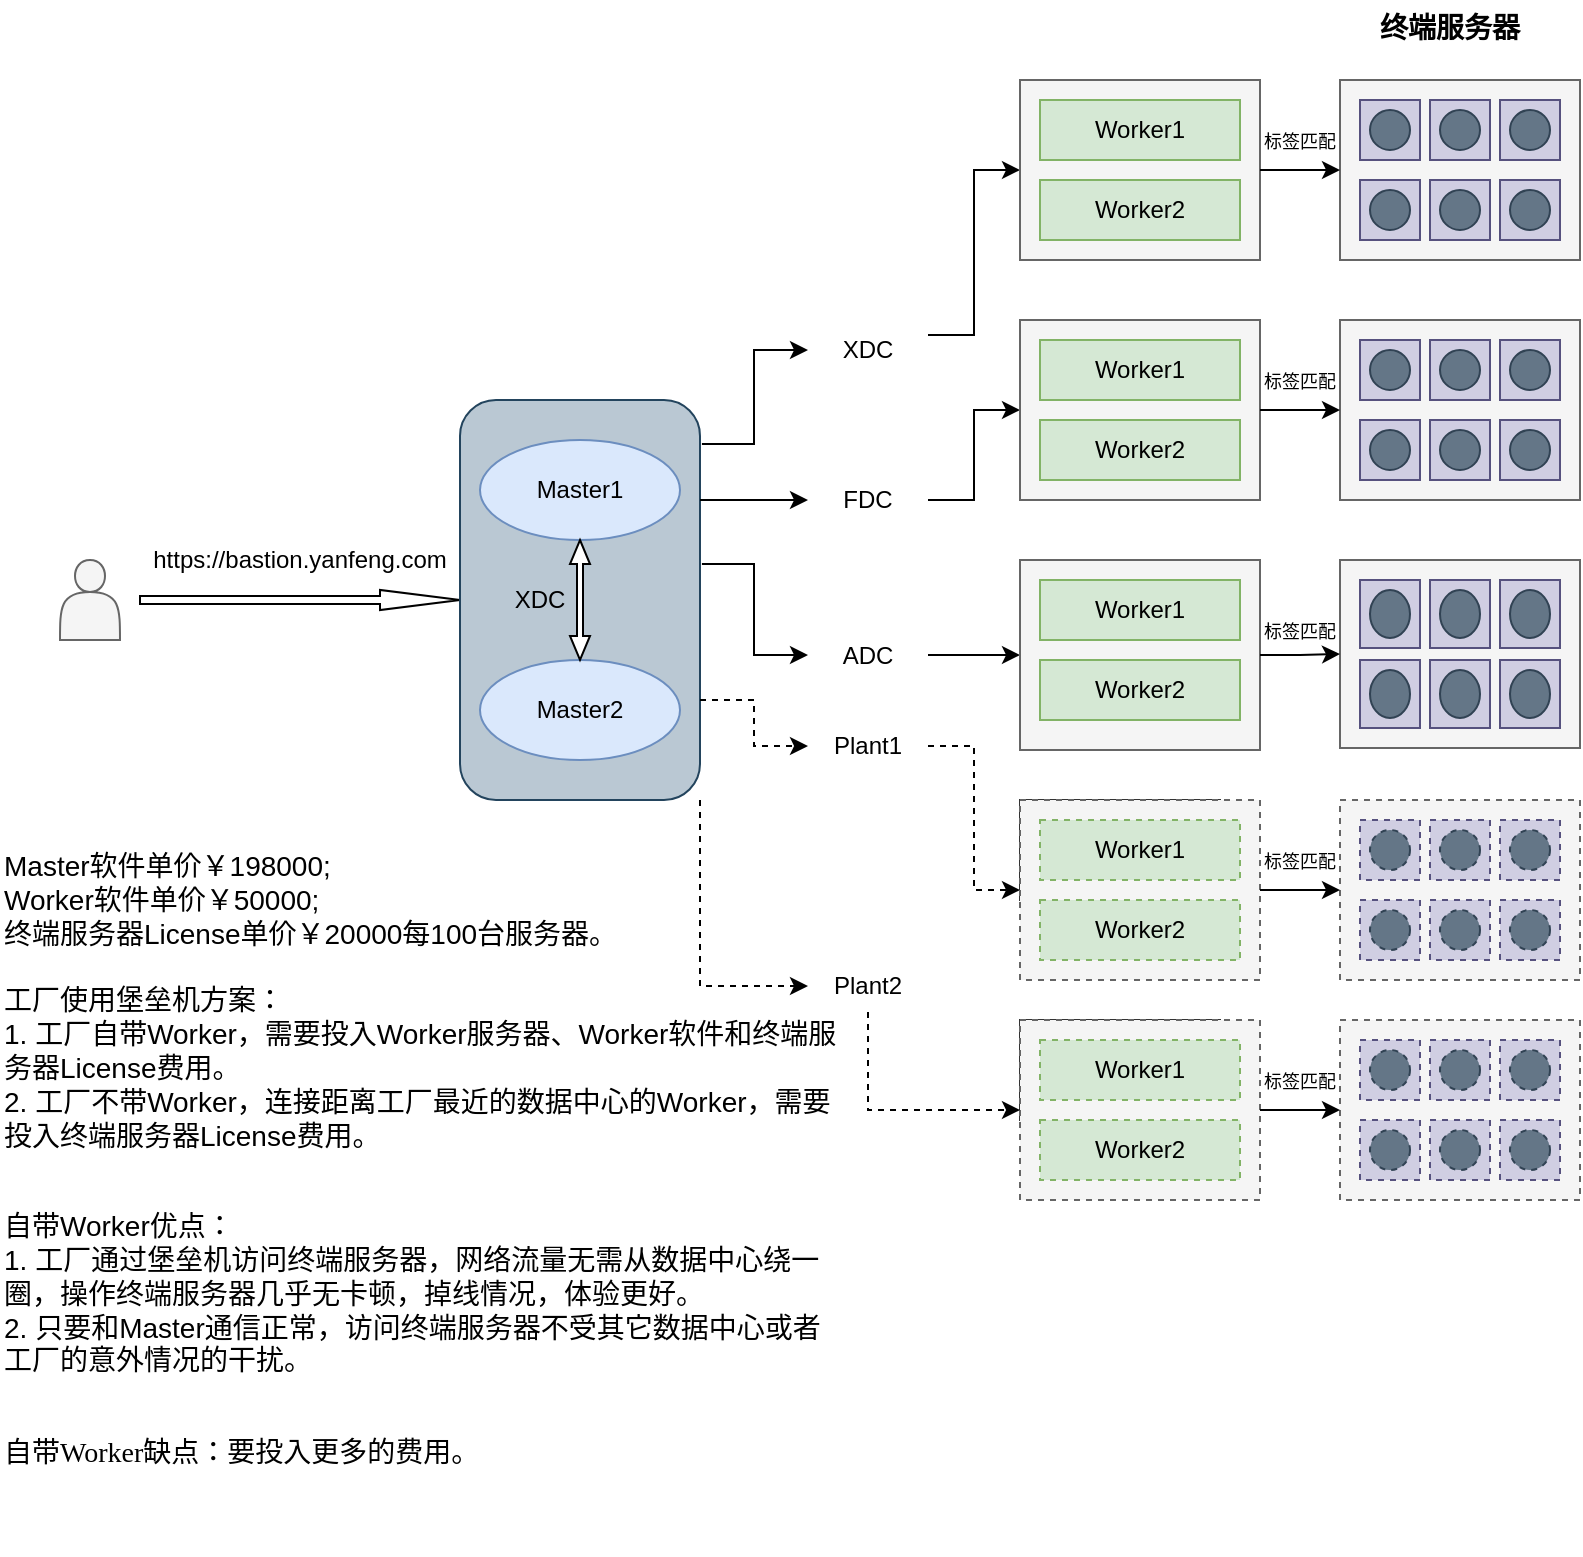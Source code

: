 <mxfile version="24.7.17">
  <diagram name="第 1 页" id="lUHJqOYcLx_I8CIas6FB">
    <mxGraphModel dx="1434" dy="780" grid="1" gridSize="10" guides="1" tooltips="1" connect="1" arrows="1" fold="1" page="1" pageScale="1" pageWidth="827" pageHeight="1169" math="0" shadow="0">
      <root>
        <mxCell id="0" />
        <mxCell id="1" parent="0" />
        <mxCell id="XpDxkfP4jnby5Jq5ViRB-1" value="" style="shape=actor;whiteSpace=wrap;html=1;fillColor=#f5f5f5;strokeColor=#666666;fontColor=#333333;" vertex="1" parent="1">
          <mxGeometry x="40" y="320" width="30" height="40" as="geometry" />
        </mxCell>
        <mxCell id="XpDxkfP4jnby5Jq5ViRB-2" value="" style="html=1;shadow=0;dashed=0;align=center;verticalAlign=middle;shape=mxgraph.arrows2.arrow;dy=0.6;dx=40;notch=0;" vertex="1" parent="1">
          <mxGeometry x="80" y="335" width="160" height="10" as="geometry" />
        </mxCell>
        <mxCell id="XpDxkfP4jnby5Jq5ViRB-19" style="edgeStyle=orthogonalEdgeStyle;rounded=0;orthogonalLoop=1;jettySize=auto;html=1;exitX=1;exitY=0.25;exitDx=0;exitDy=0;entryX=0;entryY=0.5;entryDx=0;entryDy=0;" edge="1" parent="1" source="XpDxkfP4jnby5Jq5ViRB-36" target="XpDxkfP4jnby5Jq5ViRB-13">
          <mxGeometry relative="1" as="geometry" />
        </mxCell>
        <mxCell id="XpDxkfP4jnby5Jq5ViRB-34" style="edgeStyle=orthogonalEdgeStyle;rounded=0;orthogonalLoop=1;jettySize=auto;html=1;exitX=1;exitY=0.5;exitDx=0;exitDy=0;entryX=0;entryY=0.5;entryDx=0;entryDy=0;" edge="1" parent="1" source="XpDxkfP4jnby5Jq5ViRB-37" target="XpDxkfP4jnby5Jq5ViRB-23">
          <mxGeometry relative="1" as="geometry" />
        </mxCell>
        <mxCell id="XpDxkfP4jnby5Jq5ViRB-35" style="edgeStyle=orthogonalEdgeStyle;rounded=0;orthogonalLoop=1;jettySize=auto;html=1;exitX=1;exitY=0.5;exitDx=0;exitDy=0;entryX=0;entryY=0.5;entryDx=0;entryDy=0;" edge="1" parent="1" source="XpDxkfP4jnby5Jq5ViRB-41" target="XpDxkfP4jnby5Jq5ViRB-59">
          <mxGeometry relative="1" as="geometry">
            <mxPoint x="490" y="410" as="targetPoint" />
          </mxGeometry>
        </mxCell>
        <mxCell id="XpDxkfP4jnby5Jq5ViRB-3" value="" style="rounded=1;whiteSpace=wrap;html=1;fillColor=#bac8d3;strokeColor=#23445d;" vertex="1" parent="1">
          <mxGeometry x="240" y="240" width="120" height="200" as="geometry" />
        </mxCell>
        <mxCell id="XpDxkfP4jnby5Jq5ViRB-5" value="Master1" style="ellipse;whiteSpace=wrap;html=1;fillColor=#dae8fc;strokeColor=#6c8ebf;" vertex="1" parent="1">
          <mxGeometry x="250" y="260" width="100" height="50" as="geometry" />
        </mxCell>
        <mxCell id="XpDxkfP4jnby5Jq5ViRB-6" value="Master2" style="ellipse;whiteSpace=wrap;html=1;fillColor=#dae8fc;strokeColor=#6c8ebf;" vertex="1" parent="1">
          <mxGeometry x="250" y="370" width="100" height="50" as="geometry" />
        </mxCell>
        <mxCell id="XpDxkfP4jnby5Jq5ViRB-7" value="" style="shape=doubleArrow;direction=south;whiteSpace=wrap;html=1;" vertex="1" parent="1">
          <mxGeometry x="295" y="310" width="10" height="60" as="geometry" />
        </mxCell>
        <mxCell id="XpDxkfP4jnby5Jq5ViRB-8" value="https://bastion.yanfeng.com" style="text;html=1;align=center;verticalAlign=middle;whiteSpace=wrap;rounded=0;" vertex="1" parent="1">
          <mxGeometry x="130" y="305" width="60" height="30" as="geometry" />
        </mxCell>
        <mxCell id="XpDxkfP4jnby5Jq5ViRB-10" value="XDC" style="text;html=1;align=center;verticalAlign=middle;whiteSpace=wrap;rounded=0;" vertex="1" parent="1">
          <mxGeometry x="250" y="325" width="60" height="30" as="geometry" />
        </mxCell>
        <mxCell id="XpDxkfP4jnby5Jq5ViRB-13" value="" style="rounded=0;whiteSpace=wrap;html=1;fillColor=#f5f5f5;fontColor=#333333;strokeColor=#666666;" vertex="1" parent="1">
          <mxGeometry x="520" y="80" width="120" height="90" as="geometry" />
        </mxCell>
        <mxCell id="XpDxkfP4jnby5Jq5ViRB-23" value="" style="rounded=0;whiteSpace=wrap;html=1;fillColor=#f5f5f5;fontColor=#333333;strokeColor=#666666;" vertex="1" parent="1">
          <mxGeometry x="520" y="200" width="120" height="90" as="geometry" />
        </mxCell>
        <mxCell id="XpDxkfP4jnby5Jq5ViRB-24" value="Worker1" style="rounded=0;whiteSpace=wrap;html=1;fillColor=#d5e8d4;strokeColor=#82b366;" vertex="1" parent="1">
          <mxGeometry x="530" y="210" width="100" height="30" as="geometry" />
        </mxCell>
        <mxCell id="XpDxkfP4jnby5Jq5ViRB-25" value="Worker2" style="rounded=0;whiteSpace=wrap;html=1;fillColor=#d5e8d4;strokeColor=#82b366;" vertex="1" parent="1">
          <mxGeometry x="530" y="250" width="100" height="30" as="geometry" />
        </mxCell>
        <mxCell id="XpDxkfP4jnby5Jq5ViRB-27" value="Worker1" style="rounded=0;whiteSpace=wrap;html=1;fillColor=#d5e8d4;strokeColor=#82b366;" vertex="1" parent="1">
          <mxGeometry x="530" y="90" width="100" height="30" as="geometry" />
        </mxCell>
        <mxCell id="XpDxkfP4jnby5Jq5ViRB-28" value="Worker2" style="rounded=0;whiteSpace=wrap;html=1;fillColor=#d5e8d4;strokeColor=#82b366;" vertex="1" parent="1">
          <mxGeometry x="530" y="130" width="100" height="30" as="geometry" />
        </mxCell>
        <mxCell id="XpDxkfP4jnby5Jq5ViRB-39" value="" style="edgeStyle=orthogonalEdgeStyle;rounded=0;orthogonalLoop=1;jettySize=auto;html=1;exitX=1;exitY=0.25;exitDx=0;exitDy=0;entryX=0;entryY=0.5;entryDx=0;entryDy=0;" edge="1" parent="1" source="XpDxkfP4jnby5Jq5ViRB-3" target="XpDxkfP4jnby5Jq5ViRB-37">
          <mxGeometry relative="1" as="geometry">
            <mxPoint x="360" y="340" as="sourcePoint" />
            <mxPoint x="520" y="310" as="targetPoint" />
          </mxGeometry>
        </mxCell>
        <mxCell id="XpDxkfP4jnby5Jq5ViRB-37" value="FDC" style="text;html=1;align=center;verticalAlign=middle;whiteSpace=wrap;rounded=0;" vertex="1" parent="1">
          <mxGeometry x="414" y="275" width="60" height="30" as="geometry" />
        </mxCell>
        <mxCell id="XpDxkfP4jnby5Jq5ViRB-40" value="" style="edgeStyle=orthogonalEdgeStyle;rounded=0;orthogonalLoop=1;jettySize=auto;html=1;exitX=1.008;exitY=0.11;exitDx=0;exitDy=0;entryX=0;entryY=0.5;entryDx=0;entryDy=0;exitPerimeter=0;" edge="1" parent="1" source="XpDxkfP4jnby5Jq5ViRB-3" target="XpDxkfP4jnby5Jq5ViRB-36">
          <mxGeometry relative="1" as="geometry">
            <mxPoint x="360" y="290" as="sourcePoint" />
            <mxPoint x="520" y="150" as="targetPoint" />
          </mxGeometry>
        </mxCell>
        <mxCell id="XpDxkfP4jnby5Jq5ViRB-36" value="XDC" style="text;html=1;align=center;verticalAlign=middle;whiteSpace=wrap;rounded=0;" vertex="1" parent="1">
          <mxGeometry x="414" y="200" width="60" height="30" as="geometry" />
        </mxCell>
        <mxCell id="XpDxkfP4jnby5Jq5ViRB-42" value="" style="edgeStyle=orthogonalEdgeStyle;rounded=0;orthogonalLoop=1;jettySize=auto;html=1;exitX=1.008;exitY=0.41;exitDx=0;exitDy=0;entryX=0;entryY=0.5;entryDx=0;entryDy=0;exitPerimeter=0;" edge="1" parent="1" source="XpDxkfP4jnby5Jq5ViRB-3" target="XpDxkfP4jnby5Jq5ViRB-41">
          <mxGeometry relative="1" as="geometry">
            <mxPoint x="360" y="390" as="sourcePoint" />
            <mxPoint x="520" y="470" as="targetPoint" />
          </mxGeometry>
        </mxCell>
        <mxCell id="XpDxkfP4jnby5Jq5ViRB-41" value="ADC" style="text;html=1;align=center;verticalAlign=middle;whiteSpace=wrap;rounded=0;" vertex="1" parent="1">
          <mxGeometry x="414" y="352" width="60" height="31" as="geometry" />
        </mxCell>
        <mxCell id="XpDxkfP4jnby5Jq5ViRB-48" style="edgeStyle=orthogonalEdgeStyle;rounded=0;orthogonalLoop=1;jettySize=auto;html=1;entryX=0;entryY=0.5;entryDx=0;entryDy=0;exitX=1;exitY=0.5;exitDx=0;exitDy=0;dashed=1;" edge="1" parent="1" source="XpDxkfP4jnby5Jq5ViRB-49" target="XpDxkfP4jnby5Jq5ViRB-54">
          <mxGeometry relative="1" as="geometry">
            <mxPoint x="450" y="560" as="sourcePoint" />
            <mxPoint x="511" y="565" as="targetPoint" />
          </mxGeometry>
        </mxCell>
        <mxCell id="XpDxkfP4jnby5Jq5ViRB-51" value="" style="edgeStyle=orthogonalEdgeStyle;rounded=0;orthogonalLoop=1;jettySize=auto;html=1;entryX=0;entryY=0.5;entryDx=0;entryDy=0;dashed=1;exitX=1;exitY=0.75;exitDx=0;exitDy=0;" edge="1" parent="1" source="XpDxkfP4jnby5Jq5ViRB-3" target="XpDxkfP4jnby5Jq5ViRB-49">
          <mxGeometry relative="1" as="geometry">
            <mxPoint x="380" y="390" as="sourcePoint" />
            <mxPoint x="520" y="630" as="targetPoint" />
          </mxGeometry>
        </mxCell>
        <mxCell id="XpDxkfP4jnby5Jq5ViRB-49" value="Plant1" style="text;html=1;align=center;verticalAlign=middle;whiteSpace=wrap;rounded=0;" vertex="1" parent="1">
          <mxGeometry x="414" y="400" width="60" height="26" as="geometry" />
        </mxCell>
        <mxCell id="XpDxkfP4jnby5Jq5ViRB-52" value="Worker1" style="rounded=0;whiteSpace=wrap;html=1;strokeColor=#333333;" vertex="1" parent="1">
          <mxGeometry x="520" y="440" width="100" height="50" as="geometry" />
        </mxCell>
        <mxCell id="XpDxkfP4jnby5Jq5ViRB-54" value="" style="rounded=0;whiteSpace=wrap;html=1;dashed=1;strokeColor=#666666;fillColor=#f5f5f5;fontColor=#333333;" vertex="1" parent="1">
          <mxGeometry x="520" y="440" width="120" height="90" as="geometry" />
        </mxCell>
        <mxCell id="XpDxkfP4jnby5Jq5ViRB-55" value="Worker1" style="rounded=0;whiteSpace=wrap;html=1;dashed=1;strokeColor=#82b366;fillColor=#d5e8d4;" vertex="1" parent="1">
          <mxGeometry x="530" y="450" width="100" height="30" as="geometry" />
        </mxCell>
        <mxCell id="XpDxkfP4jnby5Jq5ViRB-56" value="Worker2" style="rounded=0;whiteSpace=wrap;html=1;dashed=1;strokeColor=#82b366;fillColor=#d5e8d4;" vertex="1" parent="1">
          <mxGeometry x="530" y="490" width="100" height="30" as="geometry" />
        </mxCell>
        <mxCell id="XpDxkfP4jnby5Jq5ViRB-59" value="" style="rounded=0;whiteSpace=wrap;html=1;fillColor=#f5f5f5;fontColor=#333333;strokeColor=#666666;" vertex="1" parent="1">
          <mxGeometry x="520" y="320" width="120" height="95" as="geometry" />
        </mxCell>
        <mxCell id="XpDxkfP4jnby5Jq5ViRB-60" value="Worker1" style="rounded=0;whiteSpace=wrap;html=1;fillColor=#d5e8d4;strokeColor=#82b366;" vertex="1" parent="1">
          <mxGeometry x="530" y="330" width="100" height="30" as="geometry" />
        </mxCell>
        <mxCell id="XpDxkfP4jnby5Jq5ViRB-61" value="Worker2" style="rounded=0;whiteSpace=wrap;html=1;fillColor=#d5e8d4;strokeColor=#82b366;" vertex="1" parent="1">
          <mxGeometry x="530" y="370" width="100" height="30" as="geometry" />
        </mxCell>
        <mxCell id="XpDxkfP4jnby5Jq5ViRB-65" value="Worker1" style="rounded=0;whiteSpace=wrap;html=1;strokeColor=#333333;" vertex="1" parent="1">
          <mxGeometry x="520" y="550" width="100" height="50" as="geometry" />
        </mxCell>
        <mxCell id="XpDxkfP4jnby5Jq5ViRB-66" value="" style="rounded=0;whiteSpace=wrap;html=1;dashed=1;strokeColor=#666666;fillColor=#f5f5f5;fontColor=#333333;" vertex="1" parent="1">
          <mxGeometry x="520" y="550" width="120" height="90" as="geometry" />
        </mxCell>
        <mxCell id="XpDxkfP4jnby5Jq5ViRB-67" value="Worker1" style="rounded=0;whiteSpace=wrap;html=1;dashed=1;strokeColor=#82b366;fillColor=#d5e8d4;" vertex="1" parent="1">
          <mxGeometry x="530" y="560" width="100" height="30" as="geometry" />
        </mxCell>
        <mxCell id="XpDxkfP4jnby5Jq5ViRB-68" value="Worker2" style="rounded=0;whiteSpace=wrap;html=1;dashed=1;strokeColor=#82b366;fillColor=#d5e8d4;" vertex="1" parent="1">
          <mxGeometry x="530" y="600" width="100" height="30" as="geometry" />
        </mxCell>
        <mxCell id="XpDxkfP4jnby5Jq5ViRB-69" value="" style="edgeStyle=orthogonalEdgeStyle;rounded=0;orthogonalLoop=1;jettySize=auto;html=1;dashed=1;exitX=1;exitY=1;exitDx=0;exitDy=0;entryX=0;entryY=0.5;entryDx=0;entryDy=0;" edge="1" parent="1" source="XpDxkfP4jnby5Jq5ViRB-3" target="XpDxkfP4jnby5Jq5ViRB-70">
          <mxGeometry relative="1" as="geometry">
            <mxPoint x="370" y="430" as="sourcePoint" />
            <mxPoint x="390" y="490" as="targetPoint" />
            <Array as="points">
              <mxPoint x="360" y="533" />
            </Array>
          </mxGeometry>
        </mxCell>
        <mxCell id="XpDxkfP4jnby5Jq5ViRB-70" value="Plant2" style="text;html=1;align=center;verticalAlign=middle;whiteSpace=wrap;rounded=0;" vertex="1" parent="1">
          <mxGeometry x="414" y="520" width="60" height="26" as="geometry" />
        </mxCell>
        <mxCell id="XpDxkfP4jnby5Jq5ViRB-72" style="edgeStyle=orthogonalEdgeStyle;rounded=0;orthogonalLoop=1;jettySize=auto;html=1;entryX=0;entryY=0.5;entryDx=0;entryDy=0;exitX=0.5;exitY=1;exitDx=0;exitDy=0;dashed=1;" edge="1" parent="1" source="XpDxkfP4jnby5Jq5ViRB-70" target="XpDxkfP4jnby5Jq5ViRB-66">
          <mxGeometry relative="1" as="geometry">
            <mxPoint x="484" y="423" as="sourcePoint" />
            <mxPoint x="530" y="495" as="targetPoint" />
          </mxGeometry>
        </mxCell>
        <mxCell id="XpDxkfP4jnby5Jq5ViRB-73" value="&lt;p style=&quot;line-height: 100%;&quot;&gt;&lt;/p&gt;&lt;div style=&quot;font-size: 14px;&quot;&gt;&lt;span style=&quot;background-color: initial;&quot;&gt;Master软件单价￥198000;&lt;/span&gt;&lt;/div&gt;&lt;font face=&quot;Helvetica&quot; style=&quot;&quot;&gt;&lt;div style=&quot;font-size: 14px;&quot;&gt;&lt;span style=&quot;background-color: initial;&quot;&gt;Worker软件单价￥50000;&lt;/span&gt;&lt;/div&gt;&lt;span style=&quot;font-size: 14px;&quot;&gt;&lt;div style=&quot;&quot;&gt;&lt;span style=&quot;background-color: initial;&quot;&gt;终端服务器&lt;/span&gt;&lt;span style=&quot;background-color: initial;&quot;&gt;License单价￥20000每100台服务器。&lt;/span&gt;&lt;/div&gt;&lt;/span&gt;&lt;div style=&quot;&quot;&gt;&lt;span style=&quot;font-size: 14px;&quot;&gt;&lt;br&gt;&lt;/span&gt;&lt;/div&gt;&lt;span style=&quot;font-size: 14px; background-color: initial;&quot;&gt;&lt;div style=&quot;&quot;&gt;&lt;span style=&quot;background-color: initial;&quot;&gt;工厂使用堡垒机方案：&lt;/span&gt;&lt;/div&gt;&lt;/span&gt;&lt;span style=&quot;font-size: 14px; background-color: initial;&quot;&gt;&lt;div style=&quot;&quot;&gt;&lt;font style=&quot;background-color: initial; font-size: 12px;&quot; face=&quot;Helvetica&quot;&gt;&lt;span style=&quot;font-size: 14px; background-color: initial;&quot;&gt;1. 工厂自带Worker，需要投入Worker服务器、&lt;/span&gt;&lt;span style=&quot;font-size: 14px; background-color: initial;&quot;&gt;Worker软件和&lt;/span&gt;&lt;/font&gt;&lt;span style=&quot;background-color: initial;&quot;&gt;&lt;font face=&quot;Helvetica&quot;&gt;终端服务器&lt;/font&gt;&lt;/span&gt;&lt;span style=&quot;background-color: initial;&quot;&gt;&lt;font face=&quot;Helvetica&quot;&gt;&lt;span style=&quot;background-color: initial;&quot;&gt;License费用。&lt;/span&gt;&lt;/font&gt;&lt;/span&gt;&lt;/div&gt;&lt;div style=&quot;&quot;&gt;&lt;font style=&quot;background-color: initial;&quot; face=&quot;Helvetica&quot;&gt;&lt;span style=&quot;background-color: initial;&quot;&gt;2. 工厂不带Worker，连接距离工厂最近的数据中心的Worker，需要投入&lt;/span&gt;&lt;/font&gt;&lt;span style=&quot;background-color: initial;&quot;&gt;&lt;font face=&quot;Helvetica&quot;&gt;终端服务器&lt;/font&gt;&lt;/span&gt;&lt;span style=&quot;background-color: initial;&quot;&gt;&lt;font face=&quot;Helvetica&quot;&gt;&lt;span style=&quot;background-color: initial;&quot;&gt;License费用。&lt;/span&gt;&lt;/font&gt;&lt;/span&gt;&lt;/div&gt;&lt;/span&gt;&lt;/font&gt;&lt;p style=&quot;line-height: 100%;&quot;&gt;&lt;/p&gt;&lt;div style=&quot;&quot;&gt;&lt;span style=&quot;font-size: 14px;&quot;&gt;&lt;br&gt;&lt;/span&gt;&lt;/div&gt;&lt;font face=&quot;Helvetica&quot; style=&quot;font-size: 14px;&quot;&gt;&lt;div style=&quot;&quot;&gt;&lt;span style=&quot;background-color: initial;&quot;&gt;自带Worker优点：&lt;/span&gt;&lt;/div&gt;&lt;span style=&quot;background-color: initial;&quot;&gt;&lt;div style=&quot;&quot;&gt;&lt;span style=&quot;background-color: initial;&quot;&gt;1. 工厂通过堡垒机访问终端服务器，网络流量无需从数据中心绕一圈，操作&lt;/span&gt;&lt;span style=&quot;background-color: initial;&quot;&gt;终端&lt;/span&gt;&lt;span style=&quot;background-color: initial;&quot;&gt;服务器几乎无卡顿，掉线情况，体验更好。&lt;/span&gt;&lt;/div&gt;&lt;/span&gt;&lt;/font&gt;&lt;font face=&quot;Helvetica&quot; style=&quot;font-size: 14px;&quot;&gt;&lt;span style=&quot;background-color: initial;&quot;&gt;&lt;div style=&quot;&quot;&gt;&lt;span style=&quot;background-color: initial;&quot;&gt;2. 只要和Master通信正常，访问&lt;/span&gt;&lt;span style=&quot;background-color: initial;&quot;&gt;终端&lt;/span&gt;&lt;span style=&quot;background-color: initial;&quot;&gt;服务器不受其它数据中心或者工厂的意外情况的干扰。&lt;/span&gt;&lt;/div&gt;&lt;/span&gt;&lt;/font&gt;&lt;p&gt;&lt;/p&gt;&lt;p style=&quot;line-height: 100%;&quot;&gt;&lt;/p&gt;&lt;div style=&quot;&quot;&gt;&lt;font face=&quot;rnTIwr-ZT3x2AIq3CJ2m&quot;&gt;&lt;span style=&quot;font-size: 14px;&quot;&gt;&lt;br&gt;&lt;/span&gt;&lt;/font&gt;&lt;/div&gt;&lt;font style=&quot;font-size: 14px;&quot;&gt;&lt;div style=&quot;&quot;&gt;&lt;span style=&quot;font-family: rnTIwr-ZT3x2AIq3CJ2m; background-color: initial;&quot;&gt;自带Worker缺点：&lt;/span&gt;&lt;span style=&quot;font-family: rnTIwr-ZT3x2AIq3CJ2m; background-color: initial;&quot;&gt;要投入更多的费用。&lt;/span&gt;&lt;/div&gt;&lt;/font&gt;&lt;p&gt;&lt;/p&gt;&lt;p style=&quot;line-height: 100%; font-size: 14px;&quot;&gt;&lt;b style=&quot;background-color: initial;&quot;&gt;&lt;br&gt;&lt;/b&gt;&lt;/p&gt;" style="text;html=1;align=left;verticalAlign=middle;whiteSpace=wrap;rounded=0;" vertex="1" parent="1">
          <mxGeometry x="10" y="560" width="420" height="150" as="geometry" />
        </mxCell>
        <mxCell id="XpDxkfP4jnby5Jq5ViRB-78" value="" style="rounded=0;whiteSpace=wrap;html=1;fillColor=#f5f5f5;fontColor=#333333;strokeColor=#666666;" vertex="1" parent="1">
          <mxGeometry x="680" y="80" width="120" height="90" as="geometry" />
        </mxCell>
        <mxCell id="XpDxkfP4jnby5Jq5ViRB-79" value="" style="whiteSpace=wrap;html=1;aspect=fixed;fillColor=#d0cee2;strokeColor=#56517e;" vertex="1" parent="1">
          <mxGeometry x="690" y="90" width="30" height="30" as="geometry" />
        </mxCell>
        <mxCell id="XpDxkfP4jnby5Jq5ViRB-80" value="" style="ellipse;whiteSpace=wrap;html=1;aspect=fixed;fillColor=#647687;fontColor=#ffffff;strokeColor=#314354;" vertex="1" parent="1">
          <mxGeometry x="695" y="95" width="20" height="20" as="geometry" />
        </mxCell>
        <mxCell id="XpDxkfP4jnby5Jq5ViRB-83" value="" style="whiteSpace=wrap;html=1;aspect=fixed;fillColor=#d0cee2;strokeColor=#56517e;" vertex="1" parent="1">
          <mxGeometry x="725" y="90" width="30" height="30" as="geometry" />
        </mxCell>
        <mxCell id="XpDxkfP4jnby5Jq5ViRB-84" value="" style="ellipse;whiteSpace=wrap;html=1;aspect=fixed;fillColor=#647687;fontColor=#ffffff;strokeColor=#314354;" vertex="1" parent="1">
          <mxGeometry x="730" y="95" width="20" height="20" as="geometry" />
        </mxCell>
        <mxCell id="XpDxkfP4jnby5Jq5ViRB-85" value="" style="whiteSpace=wrap;html=1;aspect=fixed;fillColor=#d0cee2;strokeColor=#56517e;" vertex="1" parent="1">
          <mxGeometry x="760" y="90" width="30" height="30" as="geometry" />
        </mxCell>
        <mxCell id="XpDxkfP4jnby5Jq5ViRB-86" value="" style="ellipse;whiteSpace=wrap;html=1;aspect=fixed;fillColor=#647687;fontColor=#ffffff;strokeColor=#314354;" vertex="1" parent="1">
          <mxGeometry x="765" y="95" width="20" height="20" as="geometry" />
        </mxCell>
        <mxCell id="XpDxkfP4jnby5Jq5ViRB-88" value="" style="whiteSpace=wrap;html=1;aspect=fixed;fillColor=#d0cee2;strokeColor=#56517e;" vertex="1" parent="1">
          <mxGeometry x="690" y="130" width="30" height="30" as="geometry" />
        </mxCell>
        <mxCell id="XpDxkfP4jnby5Jq5ViRB-89" value="" style="ellipse;whiteSpace=wrap;html=1;aspect=fixed;fillColor=#647687;fontColor=#ffffff;strokeColor=#314354;" vertex="1" parent="1">
          <mxGeometry x="695" y="135" width="20" height="20" as="geometry" />
        </mxCell>
        <mxCell id="XpDxkfP4jnby5Jq5ViRB-90" value="" style="whiteSpace=wrap;html=1;aspect=fixed;fillColor=#d0cee2;strokeColor=#56517e;" vertex="1" parent="1">
          <mxGeometry x="725" y="130" width="30" height="30" as="geometry" />
        </mxCell>
        <mxCell id="XpDxkfP4jnby5Jq5ViRB-91" value="" style="ellipse;whiteSpace=wrap;html=1;aspect=fixed;fillColor=#647687;fontColor=#ffffff;strokeColor=#314354;" vertex="1" parent="1">
          <mxGeometry x="730" y="135" width="20" height="20" as="geometry" />
        </mxCell>
        <mxCell id="XpDxkfP4jnby5Jq5ViRB-92" value="" style="whiteSpace=wrap;html=1;aspect=fixed;fillColor=#d0cee2;strokeColor=#56517e;" vertex="1" parent="1">
          <mxGeometry x="760" y="130" width="30" height="30" as="geometry" />
        </mxCell>
        <mxCell id="XpDxkfP4jnby5Jq5ViRB-93" value="" style="ellipse;whiteSpace=wrap;html=1;aspect=fixed;fillColor=#647687;fontColor=#ffffff;strokeColor=#314354;" vertex="1" parent="1">
          <mxGeometry x="765" y="135" width="20" height="20" as="geometry" />
        </mxCell>
        <mxCell id="XpDxkfP4jnby5Jq5ViRB-120" value="" style="rounded=0;whiteSpace=wrap;html=1;fillColor=#f5f5f5;fontColor=#333333;strokeColor=#666666;" vertex="1" parent="1">
          <mxGeometry x="680" y="200" width="120" height="90" as="geometry" />
        </mxCell>
        <mxCell id="XpDxkfP4jnby5Jq5ViRB-121" value="" style="whiteSpace=wrap;html=1;aspect=fixed;fillColor=#d0cee2;strokeColor=#56517e;" vertex="1" parent="1">
          <mxGeometry x="690" y="210" width="30" height="30" as="geometry" />
        </mxCell>
        <mxCell id="XpDxkfP4jnby5Jq5ViRB-122" value="" style="ellipse;whiteSpace=wrap;html=1;aspect=fixed;fillColor=#647687;fontColor=#ffffff;strokeColor=#314354;" vertex="1" parent="1">
          <mxGeometry x="695" y="215" width="20" height="20" as="geometry" />
        </mxCell>
        <mxCell id="XpDxkfP4jnby5Jq5ViRB-123" value="" style="whiteSpace=wrap;html=1;aspect=fixed;fillColor=#d0cee2;strokeColor=#56517e;" vertex="1" parent="1">
          <mxGeometry x="725" y="210" width="30" height="30" as="geometry" />
        </mxCell>
        <mxCell id="XpDxkfP4jnby5Jq5ViRB-124" value="" style="ellipse;whiteSpace=wrap;html=1;aspect=fixed;fillColor=#647687;fontColor=#ffffff;strokeColor=#314354;" vertex="1" parent="1">
          <mxGeometry x="730" y="215" width="20" height="20" as="geometry" />
        </mxCell>
        <mxCell id="XpDxkfP4jnby5Jq5ViRB-125" value="" style="whiteSpace=wrap;html=1;aspect=fixed;fillColor=#d0cee2;strokeColor=#56517e;" vertex="1" parent="1">
          <mxGeometry x="760" y="210" width="30" height="30" as="geometry" />
        </mxCell>
        <mxCell id="XpDxkfP4jnby5Jq5ViRB-126" value="" style="ellipse;whiteSpace=wrap;html=1;aspect=fixed;fillColor=#647687;fontColor=#ffffff;strokeColor=#314354;" vertex="1" parent="1">
          <mxGeometry x="765" y="215" width="20" height="20" as="geometry" />
        </mxCell>
        <mxCell id="XpDxkfP4jnby5Jq5ViRB-127" value="" style="whiteSpace=wrap;html=1;aspect=fixed;fillColor=#d0cee2;strokeColor=#56517e;" vertex="1" parent="1">
          <mxGeometry x="690" y="250" width="30" height="30" as="geometry" />
        </mxCell>
        <mxCell id="XpDxkfP4jnby5Jq5ViRB-128" value="" style="ellipse;whiteSpace=wrap;html=1;aspect=fixed;fillColor=#647687;fontColor=#ffffff;strokeColor=#314354;" vertex="1" parent="1">
          <mxGeometry x="695" y="255" width="20" height="20" as="geometry" />
        </mxCell>
        <mxCell id="XpDxkfP4jnby5Jq5ViRB-129" value="" style="whiteSpace=wrap;html=1;aspect=fixed;fillColor=#d0cee2;strokeColor=#56517e;" vertex="1" parent="1">
          <mxGeometry x="725" y="250" width="30" height="30" as="geometry" />
        </mxCell>
        <mxCell id="XpDxkfP4jnby5Jq5ViRB-130" value="" style="ellipse;whiteSpace=wrap;html=1;aspect=fixed;fillColor=#647687;fontColor=#ffffff;strokeColor=#314354;" vertex="1" parent="1">
          <mxGeometry x="730" y="255" width="20" height="20" as="geometry" />
        </mxCell>
        <mxCell id="XpDxkfP4jnby5Jq5ViRB-131" value="" style="whiteSpace=wrap;html=1;aspect=fixed;fillColor=#d0cee2;strokeColor=#56517e;" vertex="1" parent="1">
          <mxGeometry x="760" y="250" width="30" height="30" as="geometry" />
        </mxCell>
        <mxCell id="XpDxkfP4jnby5Jq5ViRB-132" value="" style="ellipse;whiteSpace=wrap;html=1;aspect=fixed;fillColor=#647687;fontColor=#ffffff;strokeColor=#314354;" vertex="1" parent="1">
          <mxGeometry x="765" y="255" width="20" height="20" as="geometry" />
        </mxCell>
        <mxCell id="XpDxkfP4jnby5Jq5ViRB-133" value="" style="rounded=0;whiteSpace=wrap;html=1;fillColor=#f5f5f5;fontColor=#333333;strokeColor=#666666;" vertex="1" parent="1">
          <mxGeometry x="680" y="320" width="120" height="94" as="geometry" />
        </mxCell>
        <mxCell id="XpDxkfP4jnby5Jq5ViRB-134" value="" style="whiteSpace=wrap;html=1;aspect=fixed;fillColor=#d0cee2;strokeColor=#56517e;" vertex="1" parent="1">
          <mxGeometry x="690" y="330" width="30" height="34" as="geometry" />
        </mxCell>
        <mxCell id="XpDxkfP4jnby5Jq5ViRB-135" value="" style="ellipse;whiteSpace=wrap;html=1;aspect=fixed;fillColor=#647687;fontColor=#ffffff;strokeColor=#314354;" vertex="1" parent="1">
          <mxGeometry x="695" y="335" width="20" height="24" as="geometry" />
        </mxCell>
        <mxCell id="XpDxkfP4jnby5Jq5ViRB-136" value="" style="whiteSpace=wrap;html=1;aspect=fixed;fillColor=#d0cee2;strokeColor=#56517e;" vertex="1" parent="1">
          <mxGeometry x="725" y="330" width="30" height="34" as="geometry" />
        </mxCell>
        <mxCell id="XpDxkfP4jnby5Jq5ViRB-137" value="" style="ellipse;whiteSpace=wrap;html=1;aspect=fixed;fillColor=#647687;fontColor=#ffffff;strokeColor=#314354;" vertex="1" parent="1">
          <mxGeometry x="730" y="335" width="20" height="24" as="geometry" />
        </mxCell>
        <mxCell id="XpDxkfP4jnby5Jq5ViRB-138" value="" style="whiteSpace=wrap;html=1;aspect=fixed;fillColor=#d0cee2;strokeColor=#56517e;" vertex="1" parent="1">
          <mxGeometry x="760" y="330" width="30" height="34" as="geometry" />
        </mxCell>
        <mxCell id="XpDxkfP4jnby5Jq5ViRB-139" value="" style="ellipse;whiteSpace=wrap;html=1;aspect=fixed;fillColor=#647687;fontColor=#ffffff;strokeColor=#314354;" vertex="1" parent="1">
          <mxGeometry x="765" y="335" width="20" height="24" as="geometry" />
        </mxCell>
        <mxCell id="XpDxkfP4jnby5Jq5ViRB-140" value="" style="whiteSpace=wrap;html=1;aspect=fixed;fillColor=#d0cee2;strokeColor=#56517e;" vertex="1" parent="1">
          <mxGeometry x="690" y="370" width="30" height="34" as="geometry" />
        </mxCell>
        <mxCell id="XpDxkfP4jnby5Jq5ViRB-141" value="" style="ellipse;whiteSpace=wrap;html=1;aspect=fixed;fillColor=#647687;fontColor=#ffffff;strokeColor=#314354;" vertex="1" parent="1">
          <mxGeometry x="695" y="375" width="20" height="24" as="geometry" />
        </mxCell>
        <mxCell id="XpDxkfP4jnby5Jq5ViRB-142" value="" style="whiteSpace=wrap;html=1;aspect=fixed;fillColor=#d0cee2;strokeColor=#56517e;" vertex="1" parent="1">
          <mxGeometry x="725" y="370" width="30" height="34" as="geometry" />
        </mxCell>
        <mxCell id="XpDxkfP4jnby5Jq5ViRB-143" value="" style="ellipse;whiteSpace=wrap;html=1;aspect=fixed;fillColor=#647687;fontColor=#ffffff;strokeColor=#314354;" vertex="1" parent="1">
          <mxGeometry x="730" y="375" width="20" height="24" as="geometry" />
        </mxCell>
        <mxCell id="XpDxkfP4jnby5Jq5ViRB-144" value="" style="whiteSpace=wrap;html=1;aspect=fixed;fillColor=#d0cee2;strokeColor=#56517e;" vertex="1" parent="1">
          <mxGeometry x="760" y="370" width="30" height="34" as="geometry" />
        </mxCell>
        <mxCell id="XpDxkfP4jnby5Jq5ViRB-145" value="" style="ellipse;whiteSpace=wrap;html=1;aspect=fixed;fillColor=#647687;fontColor=#ffffff;strokeColor=#314354;" vertex="1" parent="1">
          <mxGeometry x="765" y="375" width="20" height="24" as="geometry" />
        </mxCell>
        <mxCell id="XpDxkfP4jnby5Jq5ViRB-146" value="" style="rounded=0;whiteSpace=wrap;html=1;fillColor=#f5f5f5;fontColor=#333333;strokeColor=#666666;dashed=1;" vertex="1" parent="1">
          <mxGeometry x="680" y="440" width="120" height="90" as="geometry" />
        </mxCell>
        <mxCell id="XpDxkfP4jnby5Jq5ViRB-147" value="" style="whiteSpace=wrap;html=1;aspect=fixed;fillColor=#d0cee2;strokeColor=#56517e;dashed=1;" vertex="1" parent="1">
          <mxGeometry x="690" y="450" width="30" height="30" as="geometry" />
        </mxCell>
        <mxCell id="XpDxkfP4jnby5Jq5ViRB-148" value="" style="ellipse;whiteSpace=wrap;html=1;aspect=fixed;fillColor=#647687;fontColor=#ffffff;strokeColor=#314354;dashed=1;" vertex="1" parent="1">
          <mxGeometry x="695" y="455" width="20" height="20" as="geometry" />
        </mxCell>
        <mxCell id="XpDxkfP4jnby5Jq5ViRB-149" value="" style="whiteSpace=wrap;html=1;aspect=fixed;fillColor=#d0cee2;strokeColor=#56517e;dashed=1;" vertex="1" parent="1">
          <mxGeometry x="725" y="450" width="30" height="30" as="geometry" />
        </mxCell>
        <mxCell id="XpDxkfP4jnby5Jq5ViRB-150" value="" style="ellipse;whiteSpace=wrap;html=1;aspect=fixed;fillColor=#647687;fontColor=#ffffff;strokeColor=#314354;dashed=1;" vertex="1" parent="1">
          <mxGeometry x="730" y="455" width="20" height="20" as="geometry" />
        </mxCell>
        <mxCell id="XpDxkfP4jnby5Jq5ViRB-151" value="" style="whiteSpace=wrap;html=1;aspect=fixed;fillColor=#d0cee2;strokeColor=#56517e;dashed=1;" vertex="1" parent="1">
          <mxGeometry x="760" y="450" width="30" height="30" as="geometry" />
        </mxCell>
        <mxCell id="XpDxkfP4jnby5Jq5ViRB-152" value="" style="ellipse;whiteSpace=wrap;html=1;aspect=fixed;fillColor=#647687;fontColor=#ffffff;strokeColor=#314354;dashed=1;" vertex="1" parent="1">
          <mxGeometry x="765" y="455" width="20" height="20" as="geometry" />
        </mxCell>
        <mxCell id="XpDxkfP4jnby5Jq5ViRB-153" value="" style="whiteSpace=wrap;html=1;aspect=fixed;fillColor=#d0cee2;strokeColor=#56517e;dashed=1;" vertex="1" parent="1">
          <mxGeometry x="690" y="490" width="30" height="30" as="geometry" />
        </mxCell>
        <mxCell id="XpDxkfP4jnby5Jq5ViRB-154" value="" style="ellipse;whiteSpace=wrap;html=1;aspect=fixed;fillColor=#647687;fontColor=#ffffff;strokeColor=#314354;dashed=1;" vertex="1" parent="1">
          <mxGeometry x="695" y="495" width="20" height="20" as="geometry" />
        </mxCell>
        <mxCell id="XpDxkfP4jnby5Jq5ViRB-155" value="" style="whiteSpace=wrap;html=1;aspect=fixed;fillColor=#d0cee2;strokeColor=#56517e;dashed=1;" vertex="1" parent="1">
          <mxGeometry x="725" y="490" width="30" height="30" as="geometry" />
        </mxCell>
        <mxCell id="XpDxkfP4jnby5Jq5ViRB-156" value="" style="ellipse;whiteSpace=wrap;html=1;aspect=fixed;fillColor=#647687;fontColor=#ffffff;strokeColor=#314354;dashed=1;" vertex="1" parent="1">
          <mxGeometry x="730" y="495" width="20" height="20" as="geometry" />
        </mxCell>
        <mxCell id="XpDxkfP4jnby5Jq5ViRB-157" value="" style="whiteSpace=wrap;html=1;aspect=fixed;fillColor=#d0cee2;strokeColor=#56517e;dashed=1;" vertex="1" parent="1">
          <mxGeometry x="760" y="490" width="30" height="30" as="geometry" />
        </mxCell>
        <mxCell id="XpDxkfP4jnby5Jq5ViRB-158" value="" style="ellipse;whiteSpace=wrap;html=1;aspect=fixed;fillColor=#647687;fontColor=#ffffff;strokeColor=#314354;dashed=1;" vertex="1" parent="1">
          <mxGeometry x="765" y="495" width="20" height="20" as="geometry" />
        </mxCell>
        <mxCell id="XpDxkfP4jnby5Jq5ViRB-159" value="" style="rounded=0;whiteSpace=wrap;html=1;fillColor=#f5f5f5;fontColor=#333333;strokeColor=#666666;dashed=1;" vertex="1" parent="1">
          <mxGeometry x="680" y="550" width="120" height="90" as="geometry" />
        </mxCell>
        <mxCell id="XpDxkfP4jnby5Jq5ViRB-160" value="" style="whiteSpace=wrap;html=1;aspect=fixed;fillColor=#d0cee2;strokeColor=#56517e;dashed=1;" vertex="1" parent="1">
          <mxGeometry x="690" y="560" width="30" height="30" as="geometry" />
        </mxCell>
        <mxCell id="XpDxkfP4jnby5Jq5ViRB-161" value="" style="ellipse;whiteSpace=wrap;html=1;aspect=fixed;fillColor=#647687;fontColor=#ffffff;strokeColor=#314354;dashed=1;" vertex="1" parent="1">
          <mxGeometry x="695" y="565" width="20" height="20" as="geometry" />
        </mxCell>
        <mxCell id="XpDxkfP4jnby5Jq5ViRB-162" value="" style="whiteSpace=wrap;html=1;aspect=fixed;fillColor=#d0cee2;strokeColor=#56517e;dashed=1;" vertex="1" parent="1">
          <mxGeometry x="725" y="560" width="30" height="30" as="geometry" />
        </mxCell>
        <mxCell id="XpDxkfP4jnby5Jq5ViRB-163" value="" style="ellipse;whiteSpace=wrap;html=1;aspect=fixed;fillColor=#647687;fontColor=#ffffff;strokeColor=#314354;dashed=1;" vertex="1" parent="1">
          <mxGeometry x="730" y="565" width="20" height="20" as="geometry" />
        </mxCell>
        <mxCell id="XpDxkfP4jnby5Jq5ViRB-164" value="" style="whiteSpace=wrap;html=1;aspect=fixed;fillColor=#d0cee2;strokeColor=#56517e;dashed=1;" vertex="1" parent="1">
          <mxGeometry x="760" y="560" width="30" height="30" as="geometry" />
        </mxCell>
        <mxCell id="XpDxkfP4jnby5Jq5ViRB-165" value="" style="ellipse;whiteSpace=wrap;html=1;aspect=fixed;fillColor=#647687;fontColor=#ffffff;strokeColor=#314354;dashed=1;" vertex="1" parent="1">
          <mxGeometry x="765" y="565" width="20" height="20" as="geometry" />
        </mxCell>
        <mxCell id="XpDxkfP4jnby5Jq5ViRB-166" value="" style="whiteSpace=wrap;html=1;aspect=fixed;fillColor=#d0cee2;strokeColor=#56517e;dashed=1;" vertex="1" parent="1">
          <mxGeometry x="690" y="600" width="30" height="30" as="geometry" />
        </mxCell>
        <mxCell id="XpDxkfP4jnby5Jq5ViRB-167" value="" style="ellipse;whiteSpace=wrap;html=1;aspect=fixed;fillColor=#647687;fontColor=#ffffff;strokeColor=#314354;dashed=1;" vertex="1" parent="1">
          <mxGeometry x="695" y="605" width="20" height="20" as="geometry" />
        </mxCell>
        <mxCell id="XpDxkfP4jnby5Jq5ViRB-168" value="" style="whiteSpace=wrap;html=1;aspect=fixed;fillColor=#d0cee2;strokeColor=#56517e;dashed=1;" vertex="1" parent="1">
          <mxGeometry x="725" y="600" width="30" height="30" as="geometry" />
        </mxCell>
        <mxCell id="XpDxkfP4jnby5Jq5ViRB-169" value="" style="ellipse;whiteSpace=wrap;html=1;aspect=fixed;fillColor=#647687;fontColor=#ffffff;strokeColor=#314354;dashed=1;" vertex="1" parent="1">
          <mxGeometry x="730" y="605" width="20" height="20" as="geometry" />
        </mxCell>
        <mxCell id="XpDxkfP4jnby5Jq5ViRB-170" value="" style="whiteSpace=wrap;html=1;aspect=fixed;fillColor=#d0cee2;strokeColor=#56517e;dashed=1;" vertex="1" parent="1">
          <mxGeometry x="760" y="600" width="30" height="30" as="geometry" />
        </mxCell>
        <mxCell id="XpDxkfP4jnby5Jq5ViRB-171" value="" style="ellipse;whiteSpace=wrap;html=1;aspect=fixed;fillColor=#647687;fontColor=#ffffff;strokeColor=#314354;dashed=1;" vertex="1" parent="1">
          <mxGeometry x="765" y="605" width="20" height="20" as="geometry" />
        </mxCell>
        <mxCell id="XpDxkfP4jnby5Jq5ViRB-172" value="" style="endArrow=classic;html=1;rounded=0;exitX=1;exitY=0.5;exitDx=0;exitDy=0;" edge="1" parent="1" source="XpDxkfP4jnby5Jq5ViRB-13">
          <mxGeometry width="50" height="50" relative="1" as="geometry">
            <mxPoint x="390" y="370" as="sourcePoint" />
            <mxPoint x="680" y="125" as="targetPoint" />
          </mxGeometry>
        </mxCell>
        <mxCell id="XpDxkfP4jnby5Jq5ViRB-174" value="" style="endArrow=classic;html=1;rounded=0;entryX=0;entryY=0.5;entryDx=0;entryDy=0;exitX=1;exitY=0.5;exitDx=0;exitDy=0;" edge="1" parent="1" source="XpDxkfP4jnby5Jq5ViRB-23" target="XpDxkfP4jnby5Jq5ViRB-120">
          <mxGeometry width="50" height="50" relative="1" as="geometry">
            <mxPoint x="650" y="135" as="sourcePoint" />
            <mxPoint x="690" y="135" as="targetPoint" />
            <Array as="points" />
          </mxGeometry>
        </mxCell>
        <mxCell id="XpDxkfP4jnby5Jq5ViRB-176" style="edgeStyle=orthogonalEdgeStyle;rounded=0;orthogonalLoop=1;jettySize=auto;html=1;entryX=0;entryY=0.5;entryDx=0;entryDy=0;exitX=1;exitY=0.5;exitDx=0;exitDy=0;" edge="1" parent="1" source="XpDxkfP4jnby5Jq5ViRB-59" target="XpDxkfP4jnby5Jq5ViRB-133">
          <mxGeometry relative="1" as="geometry" />
        </mxCell>
        <mxCell id="XpDxkfP4jnby5Jq5ViRB-177" value="" style="endArrow=classic;html=1;rounded=0;entryX=0;entryY=0.5;entryDx=0;entryDy=0;exitX=1;exitY=0.5;exitDx=0;exitDy=0;" edge="1" parent="1" source="XpDxkfP4jnby5Jq5ViRB-54" target="XpDxkfP4jnby5Jq5ViRB-146">
          <mxGeometry width="50" height="50" relative="1" as="geometry">
            <mxPoint x="650" y="255" as="sourcePoint" />
            <mxPoint x="690" y="255" as="targetPoint" />
            <Array as="points" />
          </mxGeometry>
        </mxCell>
        <mxCell id="XpDxkfP4jnby5Jq5ViRB-178" value="" style="endArrow=classic;html=1;rounded=0;entryX=0;entryY=0.5;entryDx=0;entryDy=0;exitX=1;exitY=0.5;exitDx=0;exitDy=0;" edge="1" parent="1" source="XpDxkfP4jnby5Jq5ViRB-66" target="XpDxkfP4jnby5Jq5ViRB-159">
          <mxGeometry width="50" height="50" relative="1" as="geometry">
            <mxPoint x="670" y="630" as="sourcePoint" />
            <mxPoint x="690" y="495" as="targetPoint" />
            <Array as="points" />
          </mxGeometry>
        </mxCell>
        <mxCell id="XpDxkfP4jnby5Jq5ViRB-179" value="&lt;span style=&quot;font-size:10.5pt;font-family:等线;&lt;br/&gt;mso-bidi-font-family:宋体;mso-ansi-language:EN-US;mso-fareast-language:ZH-CN;&lt;br/&gt;mso-bidi-language:AR-SA&quot;&gt;&lt;b&gt;终端服务器&lt;/b&gt;&lt;/span&gt;" style="text;html=1;align=center;verticalAlign=middle;whiteSpace=wrap;rounded=0;" vertex="1" parent="1">
          <mxGeometry x="690" y="40" width="90" height="30" as="geometry" />
        </mxCell>
        <mxCell id="XpDxkfP4jnby5Jq5ViRB-180" value="&lt;font style=&quot;font-size: 9px;&quot;&gt;标签匹配&lt;/font&gt;" style="text;html=1;align=center;verticalAlign=middle;whiteSpace=wrap;rounded=0;" vertex="1" parent="1">
          <mxGeometry x="630" y="95" width="60" height="30" as="geometry" />
        </mxCell>
        <mxCell id="XpDxkfP4jnby5Jq5ViRB-181" value="&lt;font style=&quot;font-size: 9px;&quot;&gt;标签匹配&lt;/font&gt;" style="text;html=1;align=center;verticalAlign=middle;whiteSpace=wrap;rounded=0;" vertex="1" parent="1">
          <mxGeometry x="630" y="215" width="60" height="30" as="geometry" />
        </mxCell>
        <mxCell id="XpDxkfP4jnby5Jq5ViRB-182" value="&lt;font style=&quot;font-size: 9px;&quot;&gt;标签匹配&lt;/font&gt;" style="text;html=1;align=center;verticalAlign=middle;whiteSpace=wrap;rounded=0;" vertex="1" parent="1">
          <mxGeometry x="630" y="340" width="60" height="30" as="geometry" />
        </mxCell>
        <mxCell id="XpDxkfP4jnby5Jq5ViRB-183" value="&lt;font style=&quot;font-size: 9px;&quot;&gt;标签匹配&lt;/font&gt;" style="text;html=1;align=center;verticalAlign=middle;whiteSpace=wrap;rounded=0;" vertex="1" parent="1">
          <mxGeometry x="630" y="565" width="60" height="30" as="geometry" />
        </mxCell>
        <mxCell id="XpDxkfP4jnby5Jq5ViRB-185" value="&lt;font style=&quot;font-size: 9px;&quot;&gt;标签匹配&lt;/font&gt;" style="text;html=1;align=center;verticalAlign=middle;whiteSpace=wrap;rounded=0;" vertex="1" parent="1">
          <mxGeometry x="630" y="455" width="60" height="30" as="geometry" />
        </mxCell>
      </root>
    </mxGraphModel>
  </diagram>
</mxfile>
